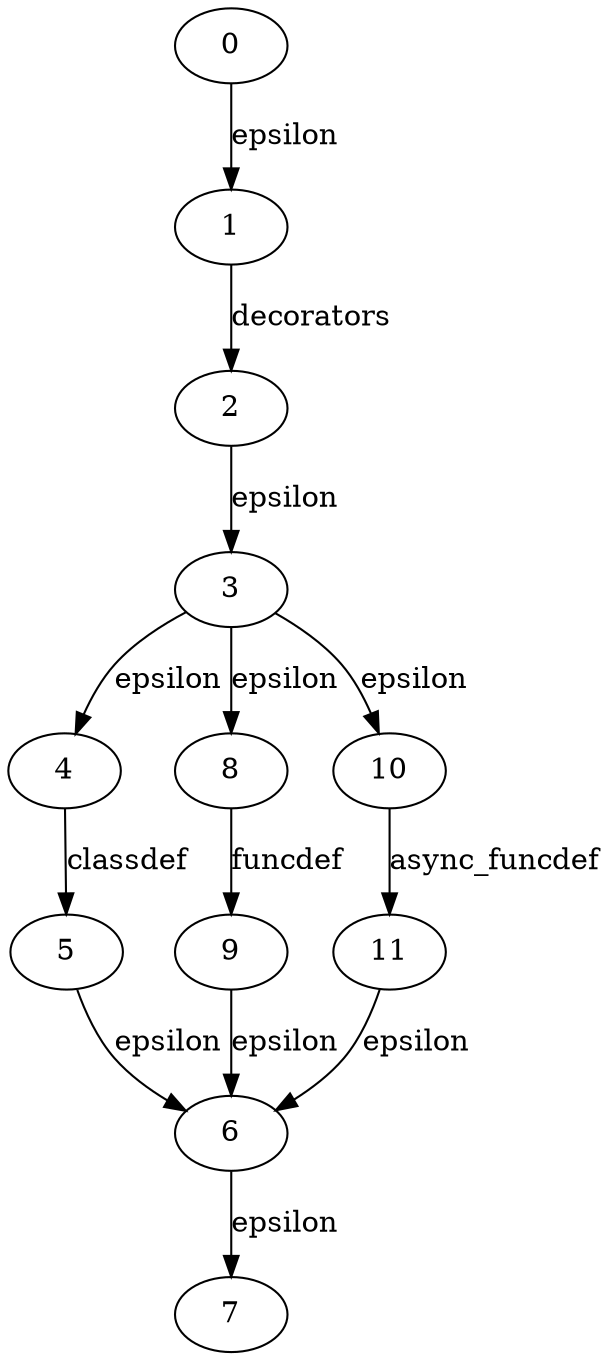 
digraph decorated {
  0->1[label=epsilon]
  1->2[label=decorators]
  2->3[label=epsilon]
  3->4[label=epsilon]
  4->5[label=classdef]
  5->6[label=epsilon]
  6->7[label=epsilon]
  3->8[label=epsilon]
  8->9[label=funcdef]
  9->6[label=epsilon]
  3->10[label=epsilon]
  10->11[label=async_funcdef]
  11->6[label=epsilon]
}
